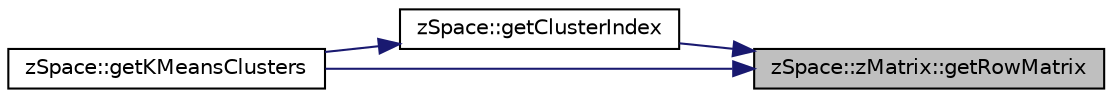 digraph "zSpace::zMatrix::getRowMatrix"
{
 // LATEX_PDF_SIZE
  edge [fontname="Helvetica",fontsize="10",labelfontname="Helvetica",labelfontsize="10"];
  node [fontname="Helvetica",fontsize="10",shape=record];
  rankdir="RL";
  Node104 [label="zSpace::zMatrix::getRowMatrix",height=0.2,width=0.4,color="black", fillcolor="grey75", style="filled", fontcolor="black",tooltip="This method gets the row matrix at the input row index."];
  Node104 -> Node105 [dir="back",color="midnightblue",fontsize="10",style="solid",fontname="Helvetica"];
  Node105 [label="zSpace::getClusterIndex",height=0.2,width=0.4,color="black", fillcolor="white", style="filled",URL="$group___k-_means.html#ga16a11ecb44aa3d39fa8e0b6a65caee17",tooltip="This method computes the cluster index based on the least euclidean distance between input data point..."];
  Node105 -> Node106 [dir="back",color="midnightblue",fontsize="10",style="solid",fontname="Helvetica"];
  Node106 [label="zSpace::getKMeansClusters",height=0.2,width=0.4,color="black", fillcolor="white", style="filled",URL="$group___k-_means.html#gad1435e015c88a6c920f54d0a7872df7a",tooltip="This method computes classify the input data into input number of clusters using the K-Means Algorith..."];
  Node104 -> Node106 [dir="back",color="midnightblue",fontsize="10",style="solid",fontname="Helvetica"];
}
